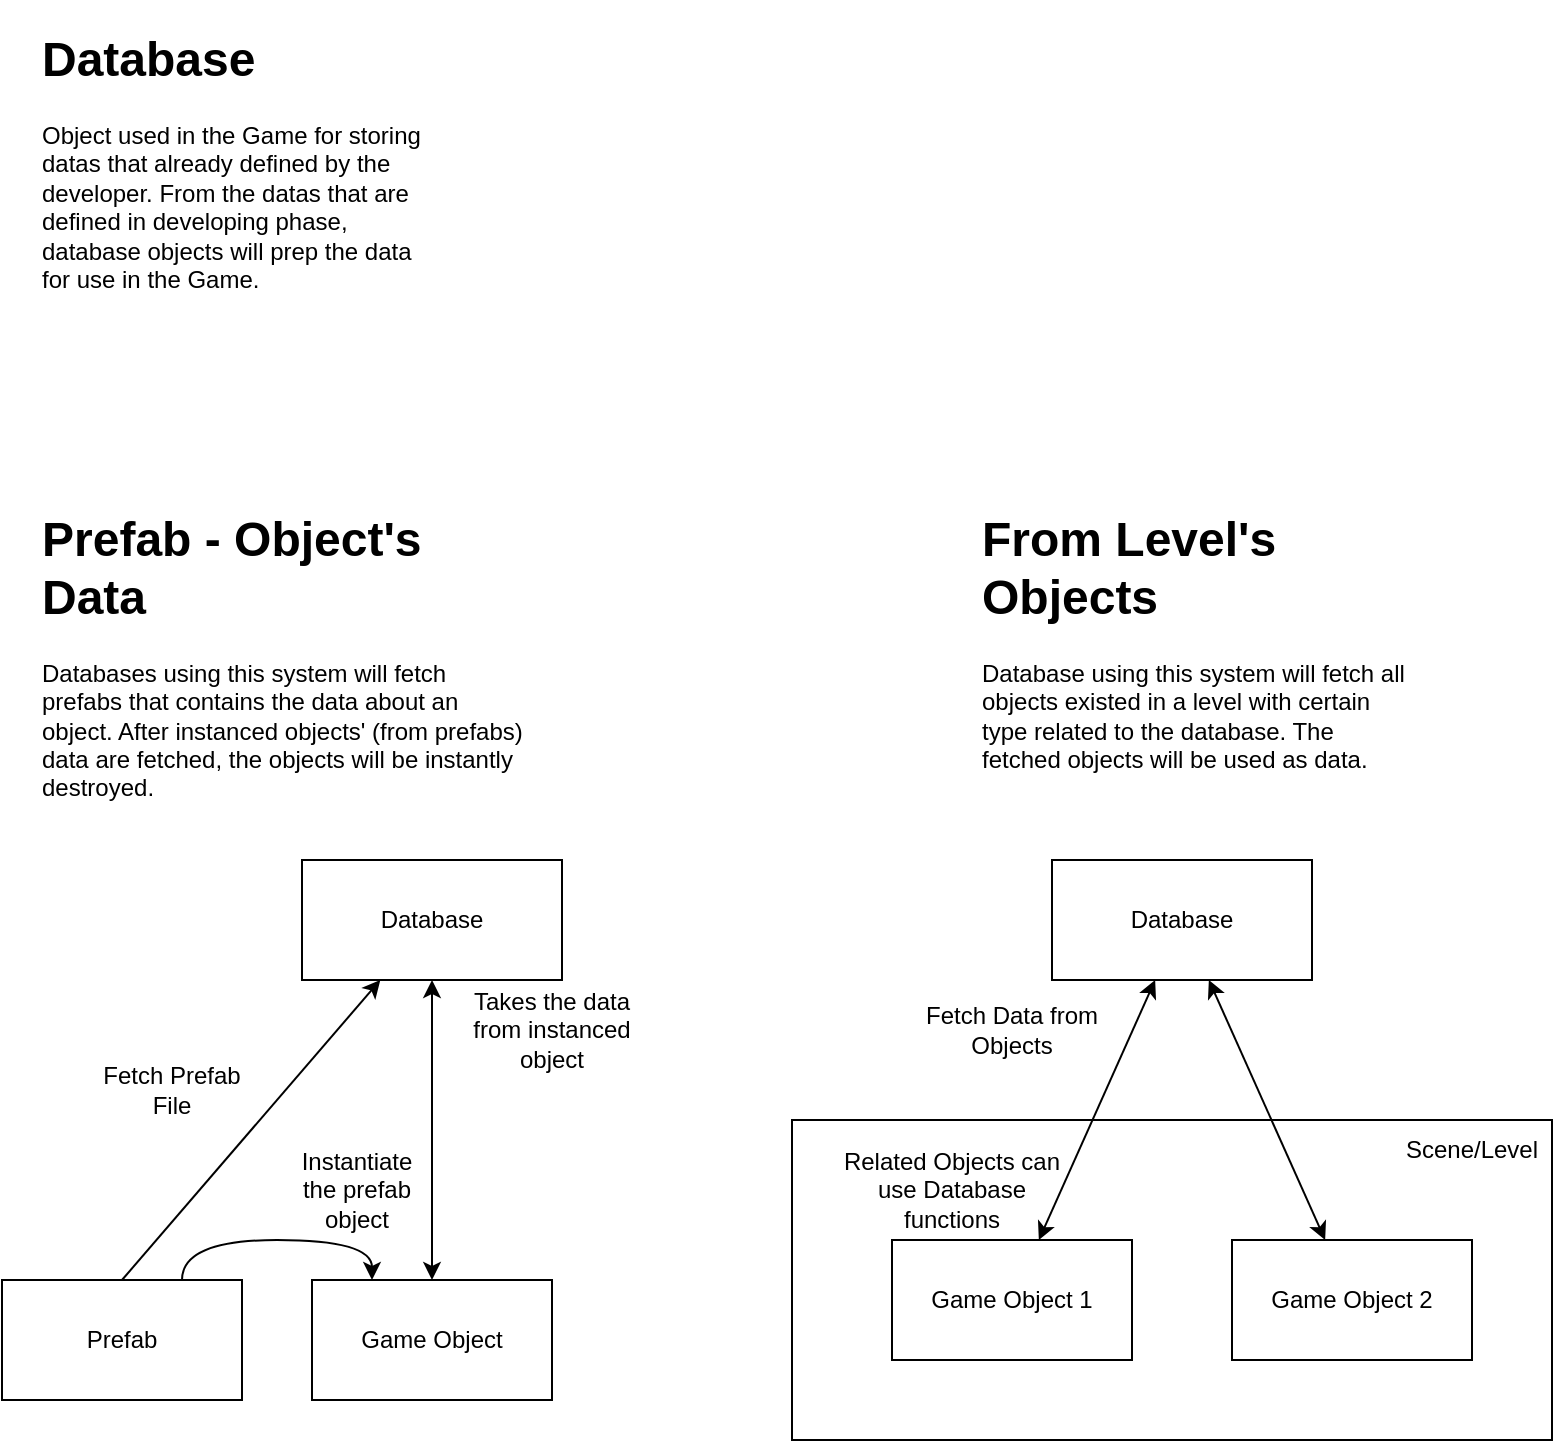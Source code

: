 <mxfile>
    <diagram id="ATtf1RYG8toDPdy8yNsT" name="Page-1">
        <mxGraphModel dx="1139" dy="747" grid="1" gridSize="10" guides="1" tooltips="1" connect="1" arrows="1" fold="1" page="1" pageScale="1" pageWidth="850" pageHeight="1100" math="0" shadow="0">
            <root>
                <mxCell id="0"/>
                <mxCell id="1" parent="0"/>
                <mxCell id="24" value="" style="rounded=0;whiteSpace=wrap;html=1;" parent="1" vertex="1">
                    <mxGeometry x="470" y="620" width="380" height="160" as="geometry"/>
                </mxCell>
                <mxCell id="2" value="&lt;h1&gt;Database&lt;/h1&gt;&lt;p&gt;Object used in the Game for storing datas that already defined by the developer. From the datas that are defined in developing phase, database objects will prep the data for use in the Game.&lt;br&gt;&lt;/p&gt;" style="text;html=1;strokeColor=none;fillColor=none;spacing=5;spacingTop=-20;whiteSpace=wrap;overflow=hidden;rounded=0;" parent="1" vertex="1">
                    <mxGeometry x="90" y="70" width="210" height="160" as="geometry"/>
                </mxCell>
                <mxCell id="3" value="&lt;h1&gt;Prefab - Object's Data&lt;/h1&gt;&lt;p&gt;Databases using this system will fetch prefabs that contains the data about an object. After instanced objects' (from prefabs) data are fetched, the objects will be instantly destroyed.&lt;/p&gt;" style="text;html=1;strokeColor=none;fillColor=none;spacing=5;spacingTop=-20;whiteSpace=wrap;overflow=hidden;rounded=0;" parent="1" vertex="1">
                    <mxGeometry x="90" y="310" width="250" height="160" as="geometry"/>
                </mxCell>
                <mxCell id="4" value="&lt;h1&gt;From Level's Objects&lt;/h1&gt;&lt;p&gt;Database using this system will fetch all objects existed in a level with certain type related to the database. The fetched objects will be used as data.&lt;br&gt;&lt;/p&gt;" style="text;html=1;strokeColor=none;fillColor=none;spacing=5;spacingTop=-20;whiteSpace=wrap;overflow=hidden;rounded=0;" parent="1" vertex="1">
                    <mxGeometry x="560" y="310" width="220" height="140" as="geometry"/>
                </mxCell>
                <mxCell id="5" value="Database" style="rounded=0;whiteSpace=wrap;html=1;" parent="1" vertex="1">
                    <mxGeometry x="225" y="490" width="130" height="60" as="geometry"/>
                </mxCell>
                <mxCell id="6" value="Prefab" style="rounded=0;whiteSpace=wrap;html=1;" parent="1" vertex="1">
                    <mxGeometry x="75" y="700" width="120" height="60" as="geometry"/>
                </mxCell>
                <mxCell id="7" value="" style="endArrow=classic;html=1;exitX=0.5;exitY=0;exitDx=0;exitDy=0;" parent="1" source="6" target="5" edge="1">
                    <mxGeometry width="50" height="50" relative="1" as="geometry">
                        <mxPoint x="475" y="630" as="sourcePoint"/>
                        <mxPoint x="525" y="580" as="targetPoint"/>
                    </mxGeometry>
                </mxCell>
                <mxCell id="8" value="" style="endArrow=classic;html=1;entryX=0.5;entryY=0;entryDx=0;entryDy=0;startArrow=classic;startFill=1;" parent="1" source="5" target="9" edge="1">
                    <mxGeometry width="50" height="50" relative="1" as="geometry">
                        <mxPoint x="475" y="630" as="sourcePoint"/>
                        <mxPoint x="525" y="580" as="targetPoint"/>
                    </mxGeometry>
                </mxCell>
                <mxCell id="9" value="Game Object" style="rounded=0;whiteSpace=wrap;html=1;" parent="1" vertex="1">
                    <mxGeometry x="230" y="700" width="120" height="60" as="geometry"/>
                </mxCell>
                <mxCell id="12" value="" style="endArrow=classic;html=1;exitX=0.75;exitY=0;exitDx=0;exitDy=0;entryX=0.25;entryY=0;entryDx=0;entryDy=0;edgeStyle=orthogonalEdgeStyle;curved=1;" parent="1" source="6" target="9" edge="1">
                    <mxGeometry width="50" height="50" relative="1" as="geometry">
                        <mxPoint x="400" y="630" as="sourcePoint"/>
                        <mxPoint x="450" y="580" as="targetPoint"/>
                        <Array as="points">
                            <mxPoint x="165" y="680"/>
                            <mxPoint x="260" y="680"/>
                        </Array>
                    </mxGeometry>
                </mxCell>
                <mxCell id="13" value="Fetch Prefab File" style="text;html=1;strokeColor=none;fillColor=none;align=center;verticalAlign=middle;whiteSpace=wrap;rounded=0;" parent="1" vertex="1">
                    <mxGeometry x="120" y="590" width="80" height="30" as="geometry"/>
                </mxCell>
                <mxCell id="14" value="Instantiate the prefab object" style="text;html=1;strokeColor=none;fillColor=none;align=center;verticalAlign=middle;whiteSpace=wrap;rounded=0;" parent="1" vertex="1">
                    <mxGeometry x="215" y="640" width="75" height="30" as="geometry"/>
                </mxCell>
                <mxCell id="16" value="Takes the data from instanced object" style="text;html=1;strokeColor=none;fillColor=none;align=center;verticalAlign=middle;whiteSpace=wrap;rounded=0;" parent="1" vertex="1">
                    <mxGeometry x="300" y="560" width="100" height="30" as="geometry"/>
                </mxCell>
                <mxCell id="17" value="Database" style="rounded=0;whiteSpace=wrap;html=1;" parent="1" vertex="1">
                    <mxGeometry x="600" y="490" width="130" height="60" as="geometry"/>
                </mxCell>
                <mxCell id="18" value="Game Object 1" style="rounded=0;whiteSpace=wrap;html=1;" parent="1" vertex="1">
                    <mxGeometry x="520" y="680" width="120" height="60" as="geometry"/>
                </mxCell>
                <mxCell id="19" value="Game Object 2" style="rounded=0;whiteSpace=wrap;html=1;" parent="1" vertex="1">
                    <mxGeometry x="690" y="680" width="120" height="60" as="geometry"/>
                </mxCell>
                <mxCell id="20" value="" style="endArrow=classic;html=1;curved=1;startArrow=classic;startFill=1;" parent="1" source="17" target="18" edge="1">
                    <mxGeometry width="50" height="50" relative="1" as="geometry">
                        <mxPoint x="690" y="530" as="sourcePoint"/>
                        <mxPoint x="430" y="510" as="targetPoint"/>
                    </mxGeometry>
                </mxCell>
                <mxCell id="21" value="" style="endArrow=classic;html=1;curved=1;startArrow=classic;startFill=1;" parent="1" source="17" target="19" edge="1">
                    <mxGeometry width="50" height="50" relative="1" as="geometry">
                        <mxPoint x="661.579" y="560" as="sourcePoint"/>
                        <mxPoint x="603.421" y="690" as="targetPoint"/>
                    </mxGeometry>
                </mxCell>
                <mxCell id="22" value="Fetch Data from Objects" style="text;html=1;strokeColor=none;fillColor=none;align=center;verticalAlign=middle;whiteSpace=wrap;rounded=0;" parent="1" vertex="1">
                    <mxGeometry x="530" y="560" width="100" height="30" as="geometry"/>
                </mxCell>
                <mxCell id="23" value="Related Objects can use Database functions" style="text;html=1;strokeColor=none;fillColor=none;align=center;verticalAlign=middle;whiteSpace=wrap;rounded=0;" parent="1" vertex="1">
                    <mxGeometry x="490" y="640" width="120" height="30" as="geometry"/>
                </mxCell>
                <mxCell id="25" value="Scene/Level" style="text;html=1;strokeColor=none;fillColor=none;align=center;verticalAlign=middle;whiteSpace=wrap;rounded=0;" vertex="1" parent="1">
                    <mxGeometry x="770" y="620" width="80" height="30" as="geometry"/>
                </mxCell>
            </root>
        </mxGraphModel>
    </diagram>
</mxfile>